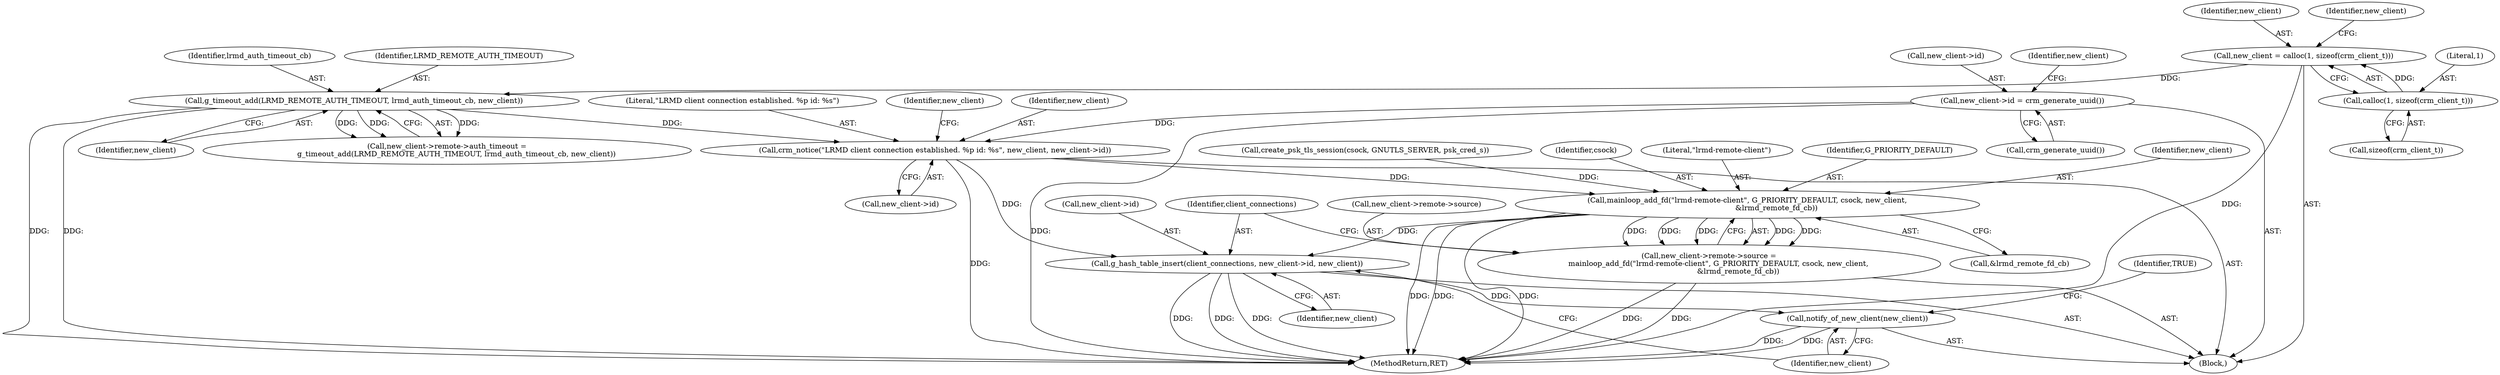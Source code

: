 digraph "0_pacemaker_5ec24a2642bd0854b884d1a9b51d12371373b410_0@pointer" {
"1000313" [label="(Call,crm_notice(\"LRMD client connection established. %p id: %s\", new_client, new_client->id))"];
"1000309" [label="(Call,g_timeout_add(LRMD_REMOTE_AUTH_TIMEOUT, lrmd_auth_timeout_cb, new_client))"];
"1000272" [label="(Call,new_client = calloc(1, sizeof(crm_client_t)))"];
"1000274" [label="(Call,calloc(1, sizeof(crm_client_t)))"];
"1000298" [label="(Call,new_client->id = crm_generate_uuid())"];
"1000325" [label="(Call,mainloop_add_fd(\"lrmd-remote-client\", G_PRIORITY_DEFAULT, csock, new_client,\n                         &lrmd_remote_fd_cb))"];
"1000319" [label="(Call,new_client->remote->source =\n        mainloop_add_fd(\"lrmd-remote-client\", G_PRIORITY_DEFAULT, csock, new_client,\n                         &lrmd_remote_fd_cb))"];
"1000332" [label="(Call,g_hash_table_insert(client_connections, new_client->id, new_client))"];
"1000338" [label="(Call,notify_of_new_client(new_client))"];
"1000312" [label="(Identifier,new_client)"];
"1000316" [label="(Call,new_client->id)"];
"1000339" [label="(Identifier,new_client)"];
"1000273" [label="(Identifier,new_client)"];
"1000303" [label="(Call,new_client->remote->auth_timeout =\n        g_timeout_add(LRMD_REMOTE_AUTH_TIMEOUT, lrmd_auth_timeout_cb, new_client))"];
"1000306" [label="(Identifier,new_client)"];
"1000330" [label="(Call,&lrmd_remote_fd_cb)"];
"1000327" [label="(Identifier,G_PRIORITY_DEFAULT)"];
"1000329" [label="(Identifier,new_client)"];
"1000302" [label="(Call,crm_generate_uuid())"];
"1000332" [label="(Call,g_hash_table_insert(client_connections, new_client->id, new_client))"];
"1000276" [label="(Call,sizeof(crm_client_t))"];
"1000342" [label="(MethodReturn,RET)"];
"1000311" [label="(Identifier,lrmd_auth_timeout_cb)"];
"1000275" [label="(Literal,1)"];
"1000272" [label="(Call,new_client = calloc(1, sizeof(crm_client_t)))"];
"1000257" [label="(Call,create_psk_tls_session(csock, GNUTLS_SERVER, psk_cred_s))"];
"1000313" [label="(Call,crm_notice(\"LRMD client connection established. %p id: %s\", new_client, new_client->id))"];
"1000310" [label="(Identifier,LRMD_REMOTE_AUTH_TIMEOUT)"];
"1000337" [label="(Identifier,new_client)"];
"1000104" [label="(Block,)"];
"1000341" [label="(Identifier,TRUE)"];
"1000338" [label="(Call,notify_of_new_client(new_client))"];
"1000319" [label="(Call,new_client->remote->source =\n        mainloop_add_fd(\"lrmd-remote-client\", G_PRIORITY_DEFAULT, csock, new_client,\n                         &lrmd_remote_fd_cb))"];
"1000334" [label="(Call,new_client->id)"];
"1000328" [label="(Identifier,csock)"];
"1000299" [label="(Call,new_client->id)"];
"1000298" [label="(Call,new_client->id = crm_generate_uuid())"];
"1000333" [label="(Identifier,client_connections)"];
"1000326" [label="(Literal,\"lrmd-remote-client\")"];
"1000322" [label="(Identifier,new_client)"];
"1000315" [label="(Identifier,new_client)"];
"1000314" [label="(Literal,\"LRMD client connection established. %p id: %s\")"];
"1000280" [label="(Identifier,new_client)"];
"1000320" [label="(Call,new_client->remote->source)"];
"1000325" [label="(Call,mainloop_add_fd(\"lrmd-remote-client\", G_PRIORITY_DEFAULT, csock, new_client,\n                         &lrmd_remote_fd_cb))"];
"1000274" [label="(Call,calloc(1, sizeof(crm_client_t)))"];
"1000309" [label="(Call,g_timeout_add(LRMD_REMOTE_AUTH_TIMEOUT, lrmd_auth_timeout_cb, new_client))"];
"1000313" -> "1000104"  [label="AST: "];
"1000313" -> "1000316"  [label="CFG: "];
"1000314" -> "1000313"  [label="AST: "];
"1000315" -> "1000313"  [label="AST: "];
"1000316" -> "1000313"  [label="AST: "];
"1000322" -> "1000313"  [label="CFG: "];
"1000313" -> "1000342"  [label="DDG: "];
"1000309" -> "1000313"  [label="DDG: "];
"1000298" -> "1000313"  [label="DDG: "];
"1000313" -> "1000325"  [label="DDG: "];
"1000313" -> "1000332"  [label="DDG: "];
"1000309" -> "1000303"  [label="AST: "];
"1000309" -> "1000312"  [label="CFG: "];
"1000310" -> "1000309"  [label="AST: "];
"1000311" -> "1000309"  [label="AST: "];
"1000312" -> "1000309"  [label="AST: "];
"1000303" -> "1000309"  [label="CFG: "];
"1000309" -> "1000342"  [label="DDG: "];
"1000309" -> "1000342"  [label="DDG: "];
"1000309" -> "1000303"  [label="DDG: "];
"1000309" -> "1000303"  [label="DDG: "];
"1000309" -> "1000303"  [label="DDG: "];
"1000272" -> "1000309"  [label="DDG: "];
"1000272" -> "1000104"  [label="AST: "];
"1000272" -> "1000274"  [label="CFG: "];
"1000273" -> "1000272"  [label="AST: "];
"1000274" -> "1000272"  [label="AST: "];
"1000280" -> "1000272"  [label="CFG: "];
"1000272" -> "1000342"  [label="DDG: "];
"1000274" -> "1000272"  [label="DDG: "];
"1000274" -> "1000276"  [label="CFG: "];
"1000275" -> "1000274"  [label="AST: "];
"1000276" -> "1000274"  [label="AST: "];
"1000298" -> "1000104"  [label="AST: "];
"1000298" -> "1000302"  [label="CFG: "];
"1000299" -> "1000298"  [label="AST: "];
"1000302" -> "1000298"  [label="AST: "];
"1000306" -> "1000298"  [label="CFG: "];
"1000298" -> "1000342"  [label="DDG: "];
"1000325" -> "1000319"  [label="AST: "];
"1000325" -> "1000330"  [label="CFG: "];
"1000326" -> "1000325"  [label="AST: "];
"1000327" -> "1000325"  [label="AST: "];
"1000328" -> "1000325"  [label="AST: "];
"1000329" -> "1000325"  [label="AST: "];
"1000330" -> "1000325"  [label="AST: "];
"1000319" -> "1000325"  [label="CFG: "];
"1000325" -> "1000342"  [label="DDG: "];
"1000325" -> "1000342"  [label="DDG: "];
"1000325" -> "1000342"  [label="DDG: "];
"1000325" -> "1000319"  [label="DDG: "];
"1000325" -> "1000319"  [label="DDG: "];
"1000325" -> "1000319"  [label="DDG: "];
"1000325" -> "1000319"  [label="DDG: "];
"1000325" -> "1000319"  [label="DDG: "];
"1000257" -> "1000325"  [label="DDG: "];
"1000325" -> "1000332"  [label="DDG: "];
"1000319" -> "1000104"  [label="AST: "];
"1000320" -> "1000319"  [label="AST: "];
"1000333" -> "1000319"  [label="CFG: "];
"1000319" -> "1000342"  [label="DDG: "];
"1000319" -> "1000342"  [label="DDG: "];
"1000332" -> "1000104"  [label="AST: "];
"1000332" -> "1000337"  [label="CFG: "];
"1000333" -> "1000332"  [label="AST: "];
"1000334" -> "1000332"  [label="AST: "];
"1000337" -> "1000332"  [label="AST: "];
"1000339" -> "1000332"  [label="CFG: "];
"1000332" -> "1000342"  [label="DDG: "];
"1000332" -> "1000342"  [label="DDG: "];
"1000332" -> "1000342"  [label="DDG: "];
"1000332" -> "1000338"  [label="DDG: "];
"1000338" -> "1000104"  [label="AST: "];
"1000338" -> "1000339"  [label="CFG: "];
"1000339" -> "1000338"  [label="AST: "];
"1000341" -> "1000338"  [label="CFG: "];
"1000338" -> "1000342"  [label="DDG: "];
"1000338" -> "1000342"  [label="DDG: "];
}

